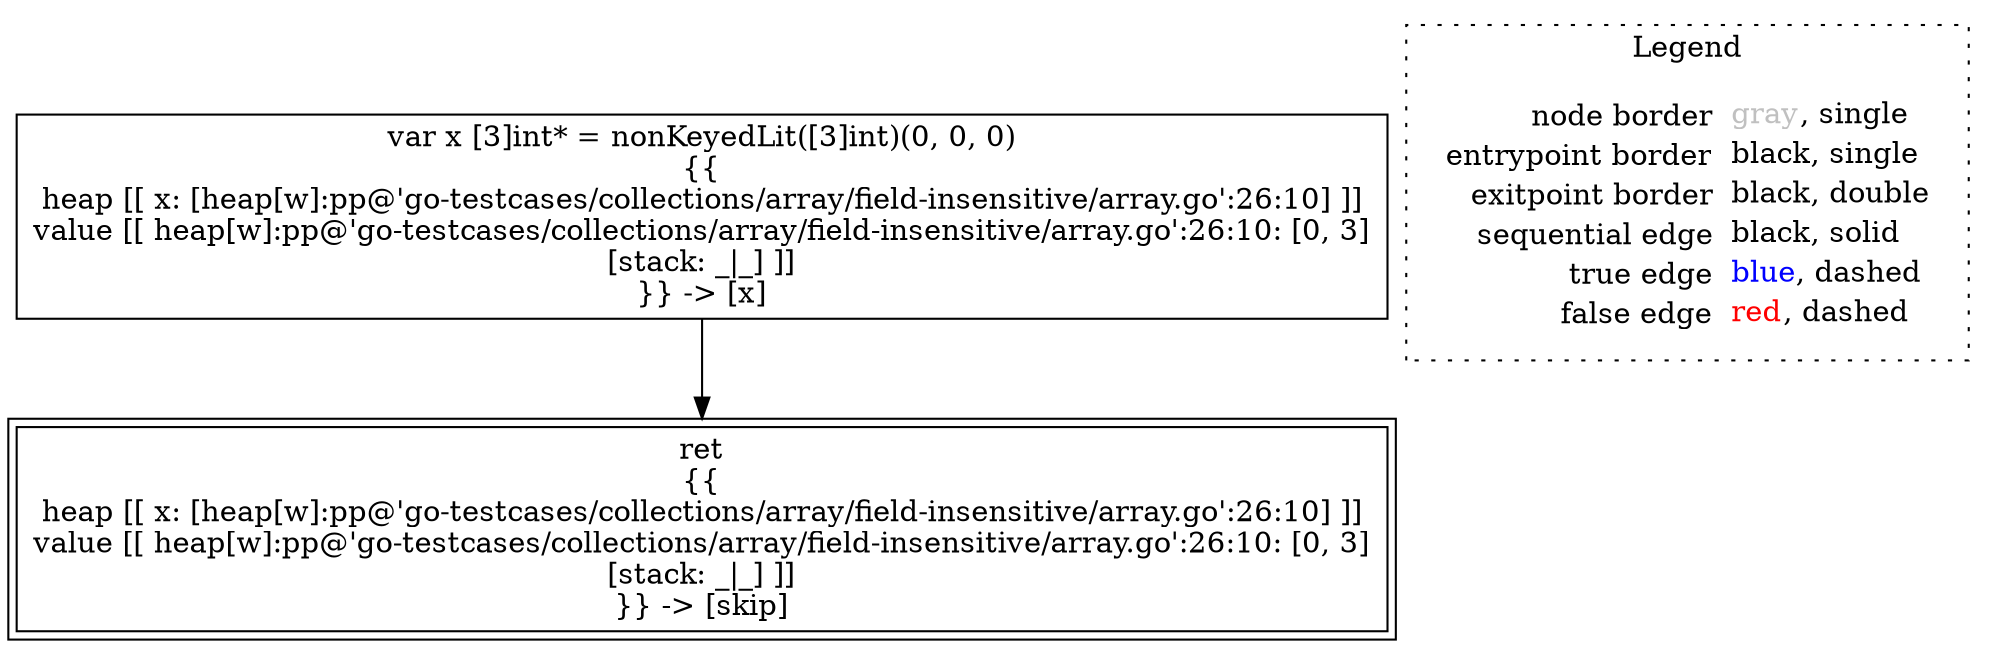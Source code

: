 digraph {
	"node0" [shape="rect",color="black",label=<var x [3]int* = nonKeyedLit([3]int)(0, 0, 0)<BR/>{{<BR/>heap [[ x: [heap[w]:pp@'go-testcases/collections/array/field-insensitive/array.go':26:10] ]]<BR/>value [[ heap[w]:pp@'go-testcases/collections/array/field-insensitive/array.go':26:10: [0, 3]<BR/>[stack: _|_] ]]<BR/>}} -&gt; [x]>];
	"node1" [shape="rect",color="black",peripheries="2",label=<ret<BR/>{{<BR/>heap [[ x: [heap[w]:pp@'go-testcases/collections/array/field-insensitive/array.go':26:10] ]]<BR/>value [[ heap[w]:pp@'go-testcases/collections/array/field-insensitive/array.go':26:10: [0, 3]<BR/>[stack: _|_] ]]<BR/>}} -&gt; [skip]>];
	"node0" -> "node1" [color="black"];
subgraph cluster_legend {
	label="Legend";
	style=dotted;
	node [shape=plaintext];
	"legend" [label=<<table border="0" cellpadding="2" cellspacing="0" cellborder="0"><tr><td align="right">node border&nbsp;</td><td align="left"><font color="gray">gray</font>, single</td></tr><tr><td align="right">entrypoint border&nbsp;</td><td align="left"><font color="black">black</font>, single</td></tr><tr><td align="right">exitpoint border&nbsp;</td><td align="left"><font color="black">black</font>, double</td></tr><tr><td align="right">sequential edge&nbsp;</td><td align="left"><font color="black">black</font>, solid</td></tr><tr><td align="right">true edge&nbsp;</td><td align="left"><font color="blue">blue</font>, dashed</td></tr><tr><td align="right">false edge&nbsp;</td><td align="left"><font color="red">red</font>, dashed</td></tr></table>>];
}

}
